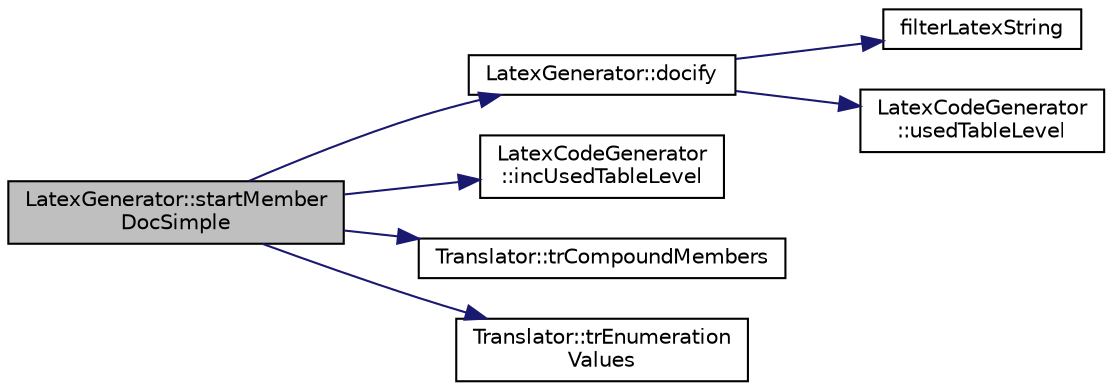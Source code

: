 digraph "LatexGenerator::startMemberDocSimple"
{
 // LATEX_PDF_SIZE
  edge [fontname="Helvetica",fontsize="10",labelfontname="Helvetica",labelfontsize="10"];
  node [fontname="Helvetica",fontsize="10",shape=record];
  rankdir="LR";
  Node1 [label="LatexGenerator::startMember\lDocSimple",height=0.2,width=0.4,color="black", fillcolor="grey75", style="filled", fontcolor="black",tooltip=" "];
  Node1 -> Node2 [color="midnightblue",fontsize="10",style="solid"];
  Node2 [label="LatexGenerator::docify",height=0.2,width=0.4,color="black", fillcolor="white", style="filled",URL="$classLatexGenerator.html#a3a0d87433a9f2f3539b2abaf3317ab86",tooltip=" "];
  Node2 -> Node3 [color="midnightblue",fontsize="10",style="solid"];
  Node3 [label="filterLatexString",height=0.2,width=0.4,color="black", fillcolor="white", style="filled",URL="$util_8cpp.html#a96afd525d79a1a43fbaabae3483b2e6b",tooltip=" "];
  Node2 -> Node4 [color="midnightblue",fontsize="10",style="solid"];
  Node4 [label="LatexCodeGenerator\l::usedTableLevel",height=0.2,width=0.4,color="black", fillcolor="white", style="filled",URL="$classLatexCodeGenerator.html#a0f1f9ea1686cfb3c68bac2bbc5081f55",tooltip=" "];
  Node1 -> Node5 [color="midnightblue",fontsize="10",style="solid"];
  Node5 [label="LatexCodeGenerator\l::incUsedTableLevel",height=0.2,width=0.4,color="black", fillcolor="white", style="filled",URL="$classLatexCodeGenerator.html#af90f342ed41be750ffb1012b7ee08a6b",tooltip=" "];
  Node1 -> Node6 [color="midnightblue",fontsize="10",style="solid"];
  Node6 [label="Translator::trCompoundMembers",height=0.2,width=0.4,color="black", fillcolor="white", style="filled",URL="$classTranslator.html#a6c32b990a668865e04330007c37ecb2a",tooltip=" "];
  Node1 -> Node7 [color="midnightblue",fontsize="10",style="solid"];
  Node7 [label="Translator::trEnumeration\lValues",height=0.2,width=0.4,color="black", fillcolor="white", style="filled",URL="$classTranslator.html#a61bb38a3a5fa42b9e1b1045a5151f092",tooltip=" "];
}
